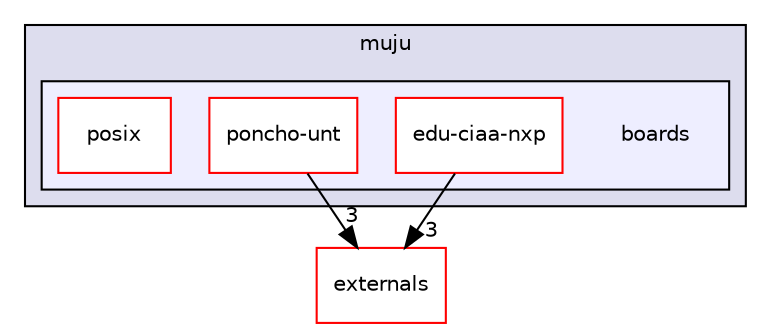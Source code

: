 digraph "muju/boards" {
  compound=true
  node [ fontsize="10", fontname="Helvetica"];
  edge [ labelfontsize="10", labelfontname="Helvetica"];
  subgraph clusterdir_67e79311aa0cacfaa5b2685e4afe64af {
    graph [ bgcolor="#ddddee", pencolor="black", label="muju" fontname="Helvetica", fontsize="10", URL="dir_67e79311aa0cacfaa5b2685e4afe64af.html"]
  subgraph clusterdir_aebf6dc1e60bc6b04d3e131e1b2fb2c6 {
    graph [ bgcolor="#eeeeff", pencolor="black", label="" URL="dir_aebf6dc1e60bc6b04d3e131e1b2fb2c6.html"];
    dir_aebf6dc1e60bc6b04d3e131e1b2fb2c6 [shape=plaintext label="boards"];
    dir_79055eddf71d6725b635876f2f490f8a [shape=box label="edu-ciaa-nxp" color="red" fillcolor="white" style="filled" URL="dir_79055eddf71d6725b635876f2f490f8a.html"];
    dir_a17491b3cc3539c4a87dcb66a7073675 [shape=box label="poncho-unt" color="red" fillcolor="white" style="filled" URL="dir_a17491b3cc3539c4a87dcb66a7073675.html"];
    dir_1572c655132fd927ff1dad90de37a660 [shape=box label="posix" color="red" fillcolor="white" style="filled" URL="dir_1572c655132fd927ff1dad90de37a660.html"];
  }
  }
  dir_05ce73a3381df79db5ec1287846eaba2 [shape=box label="externals" fillcolor="white" style="filled" color="red" URL="dir_05ce73a3381df79db5ec1287846eaba2.html"];
  dir_79055eddf71d6725b635876f2f490f8a->dir_05ce73a3381df79db5ec1287846eaba2 [headlabel="3", labeldistance=1.5 headhref="dir_000026_000035.html"];
  dir_a17491b3cc3539c4a87dcb66a7073675->dir_05ce73a3381df79db5ec1287846eaba2 [headlabel="3", labeldistance=1.5 headhref="dir_000028_000035.html"];
}
